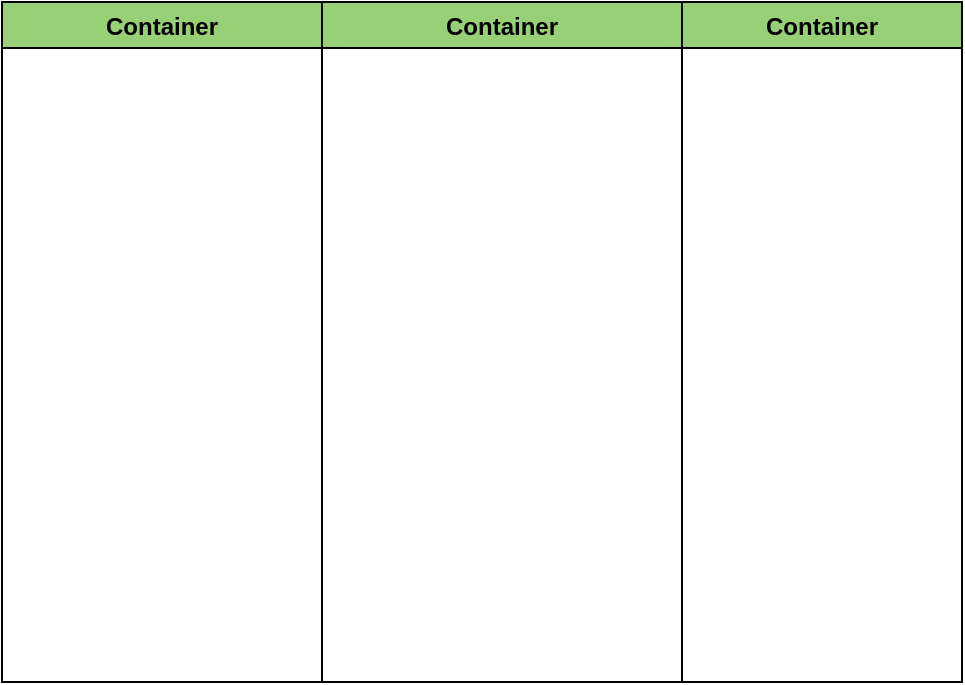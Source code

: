 <mxfile version="16.0.2" type="device"><diagram id="ZibBsle8Ssx92Aa7dW5M" name="第 1 页"><mxGraphModel dx="790" dy="609" grid="1" gridSize="10" guides="1" tooltips="1" connect="1" arrows="1" fold="1" page="1" pageScale="1" pageWidth="827" pageHeight="1169" math="0" shadow="0"><root><mxCell id="0"/><mxCell id="1" parent="0"/><mxCell id="lbBJSJ9XDKQzPDrsrG00-5" value="Container" style="swimlane;fillColor=#97D077;" vertex="1" parent="1"><mxGeometry x="110" y="330" width="160" height="340" as="geometry"/></mxCell><mxCell id="lbBJSJ9XDKQzPDrsrG00-6" value="Container" style="swimlane;fillColor=#97D077;" vertex="1" parent="1"><mxGeometry x="270" y="330" width="180" height="340" as="geometry"/></mxCell><mxCell id="lbBJSJ9XDKQzPDrsrG00-8" value="Container" style="swimlane;fillColor=#97D077;" vertex="1" parent="1"><mxGeometry x="450" y="330" width="140" height="340" as="geometry"/></mxCell></root></mxGraphModel></diagram></mxfile>